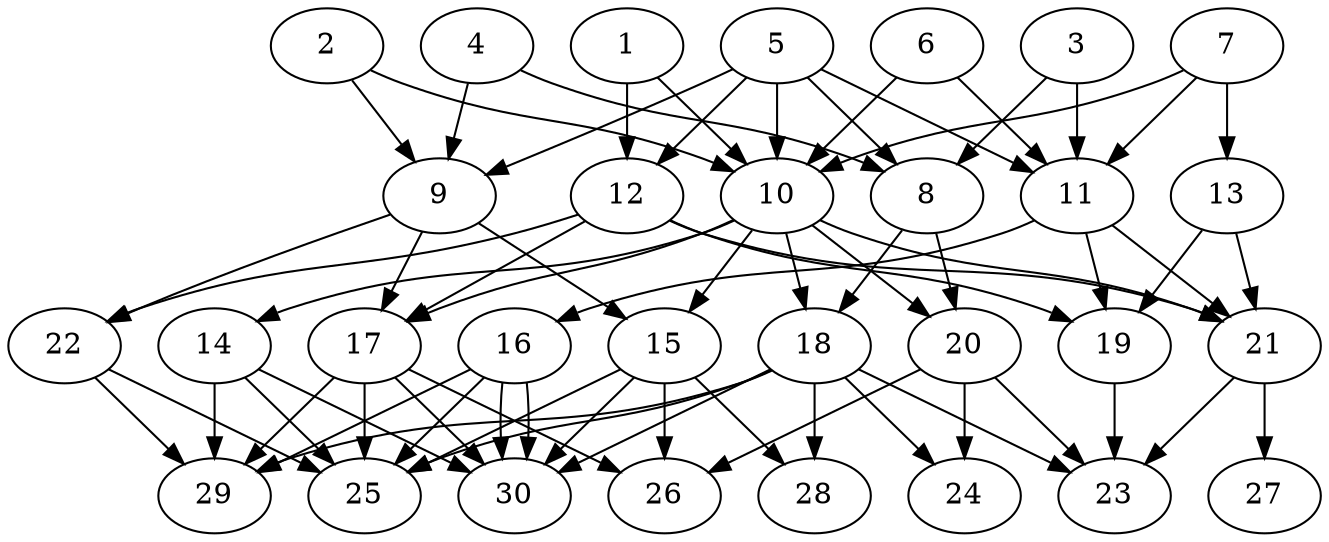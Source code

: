 // DAG automatically generated by daggen at Thu Oct  3 14:04:18 2019
// ./daggen --dot -n 30 --ccr 0.5 --fat 0.7 --regular 0.5 --density 0.6 --mindata 5242880 --maxdata 52428800 
digraph G {
  1 [size="50323456", alpha="0.09", expect_size="25161728"] 
  1 -> 10 [size ="25161728"]
  1 -> 12 [size ="25161728"]
  2 [size="101578752", alpha="0.14", expect_size="50789376"] 
  2 -> 9 [size ="50789376"]
  2 -> 10 [size ="50789376"]
  3 [size="80871424", alpha="0.01", expect_size="40435712"] 
  3 -> 8 [size ="40435712"]
  3 -> 11 [size ="40435712"]
  4 [size="55285760", alpha="0.09", expect_size="27642880"] 
  4 -> 8 [size ="27642880"]
  4 -> 9 [size ="27642880"]
  5 [size="23744512", alpha="0.13", expect_size="11872256"] 
  5 -> 8 [size ="11872256"]
  5 -> 9 [size ="11872256"]
  5 -> 10 [size ="11872256"]
  5 -> 11 [size ="11872256"]
  5 -> 12 [size ="11872256"]
  6 [size="84443136", alpha="0.09", expect_size="42221568"] 
  6 -> 10 [size ="42221568"]
  6 -> 11 [size ="42221568"]
  7 [size="99303424", alpha="0.02", expect_size="49651712"] 
  7 -> 10 [size ="49651712"]
  7 -> 11 [size ="49651712"]
  7 -> 13 [size ="49651712"]
  8 [size="46151680", alpha="0.12", expect_size="23075840"] 
  8 -> 18 [size ="23075840"]
  8 -> 20 [size ="23075840"]
  9 [size="32608256", alpha="0.14", expect_size="16304128"] 
  9 -> 15 [size ="16304128"]
  9 -> 17 [size ="16304128"]
  9 -> 22 [size ="16304128"]
  10 [size="55775232", alpha="0.04", expect_size="27887616"] 
  10 -> 14 [size ="27887616"]
  10 -> 15 [size ="27887616"]
  10 -> 17 [size ="27887616"]
  10 -> 18 [size ="27887616"]
  10 -> 20 [size ="27887616"]
  10 -> 21 [size ="27887616"]
  11 [size="40179712", alpha="0.00", expect_size="20089856"] 
  11 -> 16 [size ="20089856"]
  11 -> 19 [size ="20089856"]
  11 -> 21 [size ="20089856"]
  12 [size="81252352", alpha="0.10", expect_size="40626176"] 
  12 -> 17 [size ="40626176"]
  12 -> 19 [size ="40626176"]
  12 -> 21 [size ="40626176"]
  12 -> 22 [size ="40626176"]
  13 [size="54523904", alpha="0.03", expect_size="27261952"] 
  13 -> 19 [size ="27261952"]
  13 -> 21 [size ="27261952"]
  14 [size="61413376", alpha="0.06", expect_size="30706688"] 
  14 -> 25 [size ="30706688"]
  14 -> 29 [size ="30706688"]
  14 -> 30 [size ="30706688"]
  15 [size="101564416", alpha="0.01", expect_size="50782208"] 
  15 -> 25 [size ="50782208"]
  15 -> 26 [size ="50782208"]
  15 -> 28 [size ="50782208"]
  15 -> 30 [size ="50782208"]
  16 [size="68646912", alpha="0.11", expect_size="34323456"] 
  16 -> 25 [size ="34323456"]
  16 -> 29 [size ="34323456"]
  16 -> 30 [size ="34323456"]
  16 -> 30 [size ="34323456"]
  17 [size="18946048", alpha="0.04", expect_size="9473024"] 
  17 -> 25 [size ="9473024"]
  17 -> 26 [size ="9473024"]
  17 -> 29 [size ="9473024"]
  17 -> 30 [size ="9473024"]
  18 [size="29065216", alpha="0.06", expect_size="14532608"] 
  18 -> 23 [size ="14532608"]
  18 -> 24 [size ="14532608"]
  18 -> 25 [size ="14532608"]
  18 -> 28 [size ="14532608"]
  18 -> 29 [size ="14532608"]
  18 -> 30 [size ="14532608"]
  19 [size="86439936", alpha="0.03", expect_size="43219968"] 
  19 -> 23 [size ="43219968"]
  20 [size="59312128", alpha="0.03", expect_size="29656064"] 
  20 -> 23 [size ="29656064"]
  20 -> 24 [size ="29656064"]
  20 -> 26 [size ="29656064"]
  21 [size="77359104", alpha="0.11", expect_size="38679552"] 
  21 -> 23 [size ="38679552"]
  21 -> 27 [size ="38679552"]
  22 [size="78409728", alpha="0.19", expect_size="39204864"] 
  22 -> 25 [size ="39204864"]
  22 -> 29 [size ="39204864"]
  23 [size="32819200", alpha="0.01", expect_size="16409600"] 
  24 [size="47919104", alpha="0.13", expect_size="23959552"] 
  25 [size="74686464", alpha="0.08", expect_size="37343232"] 
  26 [size="79605760", alpha="0.19", expect_size="39802880"] 
  27 [size="36620288", alpha="0.08", expect_size="18310144"] 
  28 [size="54583296", alpha="0.05", expect_size="27291648"] 
  29 [size="83339264", alpha="0.07", expect_size="41669632"] 
  30 [size="95918080", alpha="0.18", expect_size="47959040"] 
}
